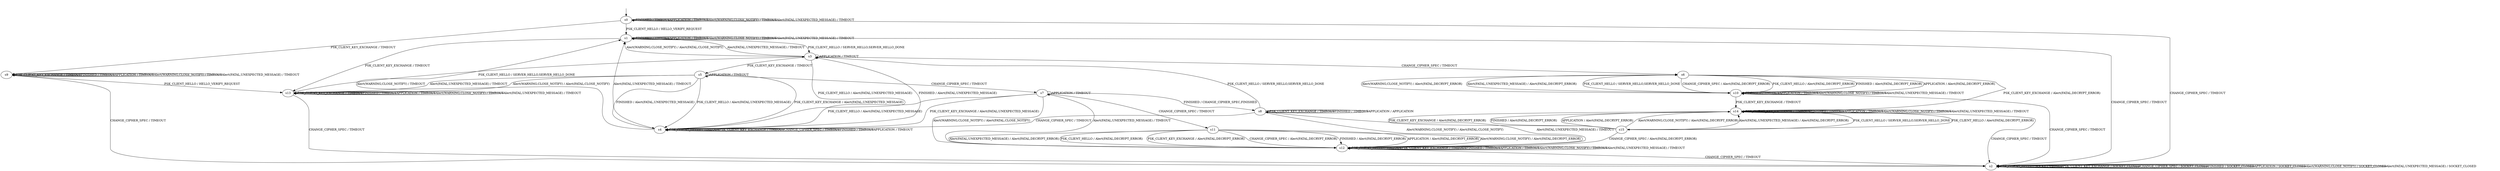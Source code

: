 digraph h2 {
s0 [label="s0"];
s1 [label="s1"];
s2 [label="s2"];
s9 [label="s9"];
s3 [label="s3"];
s13 [label="s13"];
s4 [label="s4"];
s5 [label="s5"];
s6 [label="s6"];
s7 [label="s7"];
s10 [label="s10"];
s14 [label="s14"];
s8 [label="s8"];
s11 [label="s11"];
s12 [label="s12"];
s15 [label="s15"];
s0 -> s1 [label="PSK_CLIENT_HELLO / HELLO_VERIFY_REQUEST"];
s0 -> s9 [label="PSK_CLIENT_KEY_EXCHANGE / TIMEOUT"];
s0 -> s2 [label="CHANGE_CIPHER_SPEC / TIMEOUT"];
s0 -> s0 [label="FINISHED / TIMEOUT"];
s0 -> s0 [label="APPLICATION / TIMEOUT"];
s0 -> s0 [label="Alert(WARNING,CLOSE_NOTIFY) / TIMEOUT"];
s0 -> s0 [label="Alert(FATAL,UNEXPECTED_MESSAGE) / TIMEOUT"];
s1 -> s3 [label="PSK_CLIENT_HELLO / SERVER_HELLO,SERVER_HELLO_DONE"];
s1 -> s13 [label="PSK_CLIENT_KEY_EXCHANGE / TIMEOUT"];
s1 -> s2 [label="CHANGE_CIPHER_SPEC / TIMEOUT"];
s1 -> s1 [label="FINISHED / TIMEOUT"];
s1 -> s1 [label="APPLICATION / TIMEOUT"];
s1 -> s1 [label="Alert(WARNING,CLOSE_NOTIFY) / TIMEOUT"];
s1 -> s1 [label="Alert(FATAL,UNEXPECTED_MESSAGE) / TIMEOUT"];
s2 -> s2 [label="PSK_CLIENT_HELLO / SOCKET_CLOSED"];
s2 -> s2 [label="PSK_CLIENT_KEY_EXCHANGE / SOCKET_CLOSED"];
s2 -> s2 [label="CHANGE_CIPHER_SPEC / SOCKET_CLOSED"];
s2 -> s2 [label="FINISHED / SOCKET_CLOSED"];
s2 -> s2 [label="APPLICATION / SOCKET_CLOSED"];
s2 -> s2 [label="Alert(WARNING,CLOSE_NOTIFY) / SOCKET_CLOSED"];
s2 -> s2 [label="Alert(FATAL,UNEXPECTED_MESSAGE) / SOCKET_CLOSED"];
s9 -> s13 [label="PSK_CLIENT_HELLO / HELLO_VERIFY_REQUEST"];
s9 -> s9 [label="PSK_CLIENT_KEY_EXCHANGE / TIMEOUT"];
s9 -> s2 [label="CHANGE_CIPHER_SPEC / TIMEOUT"];
s9 -> s9 [label="FINISHED / TIMEOUT"];
s9 -> s9 [label="APPLICATION / TIMEOUT"];
s9 -> s9 [label="Alert(WARNING,CLOSE_NOTIFY) / TIMEOUT"];
s9 -> s9 [label="Alert(FATAL,UNEXPECTED_MESSAGE) / TIMEOUT"];
s3 -> s4 [label="PSK_CLIENT_HELLO / Alert(FATAL,UNEXPECTED_MESSAGE)"];
s3 -> s5 [label="PSK_CLIENT_KEY_EXCHANGE / TIMEOUT"];
s3 -> s6 [label="CHANGE_CIPHER_SPEC / TIMEOUT"];
s3 -> s4 [label="FINISHED / Alert(FATAL,UNEXPECTED_MESSAGE)"];
s3 -> s3 [label="APPLICATION / TIMEOUT"];
s3 -> s1 [label="Alert(WARNING,CLOSE_NOTIFY) / Alert(FATAL,CLOSE_NOTIFY)"];
s3 -> s1 [label="Alert(FATAL,UNEXPECTED_MESSAGE) / TIMEOUT"];
s13 -> s3 [label="PSK_CLIENT_HELLO / SERVER_HELLO,SERVER_HELLO_DONE"];
s13 -> s13 [label="PSK_CLIENT_KEY_EXCHANGE / TIMEOUT"];
s13 -> s2 [label="CHANGE_CIPHER_SPEC / TIMEOUT"];
s13 -> s13 [label="FINISHED / TIMEOUT"];
s13 -> s13 [label="APPLICATION / TIMEOUT"];
s13 -> s13 [label="Alert(WARNING,CLOSE_NOTIFY) / TIMEOUT"];
s13 -> s13 [label="Alert(FATAL,UNEXPECTED_MESSAGE) / TIMEOUT"];
s4 -> s4 [label="PSK_CLIENT_HELLO / TIMEOUT"];
s4 -> s4 [label="PSK_CLIENT_KEY_EXCHANGE / TIMEOUT"];
s4 -> s4 [label="CHANGE_CIPHER_SPEC / TIMEOUT"];
s4 -> s4 [label="FINISHED / TIMEOUT"];
s4 -> s4 [label="APPLICATION / TIMEOUT"];
s4 -> s1 [label="Alert(WARNING,CLOSE_NOTIFY) / TIMEOUT"];
s4 -> s1 [label="Alert(FATAL,UNEXPECTED_MESSAGE) / TIMEOUT"];
s5 -> s4 [label="PSK_CLIENT_HELLO / Alert(FATAL,UNEXPECTED_MESSAGE)"];
s5 -> s4 [label="PSK_CLIENT_KEY_EXCHANGE / Alert(FATAL,UNEXPECTED_MESSAGE)"];
s5 -> s7 [label="CHANGE_CIPHER_SPEC / TIMEOUT"];
s5 -> s4 [label="FINISHED / Alert(FATAL,UNEXPECTED_MESSAGE)"];
s5 -> s5 [label="APPLICATION / TIMEOUT"];
s5 -> s13 [label="Alert(WARNING,CLOSE_NOTIFY) / Alert(FATAL,CLOSE_NOTIFY)"];
s5 -> s13 [label="Alert(FATAL,UNEXPECTED_MESSAGE) / TIMEOUT"];
s6 -> s10 [label="PSK_CLIENT_HELLO / Alert(FATAL,DECRYPT_ERROR)"];
s6 -> s14 [label="PSK_CLIENT_KEY_EXCHANGE / Alert(FATAL,DECRYPT_ERROR)"];
s6 -> s10 [label="CHANGE_CIPHER_SPEC / Alert(FATAL,DECRYPT_ERROR)"];
s6 -> s10 [label="FINISHED / Alert(FATAL,DECRYPT_ERROR)"];
s6 -> s10 [label="APPLICATION / Alert(FATAL,DECRYPT_ERROR)"];
s6 -> s10 [label="Alert(WARNING,CLOSE_NOTIFY) / Alert(FATAL,DECRYPT_ERROR)"];
s6 -> s10 [label="Alert(FATAL,UNEXPECTED_MESSAGE) / Alert(FATAL,DECRYPT_ERROR)"];
s7 -> s4 [label="PSK_CLIENT_HELLO / Alert(FATAL,UNEXPECTED_MESSAGE)"];
s7 -> s4 [label="PSK_CLIENT_KEY_EXCHANGE / Alert(FATAL,UNEXPECTED_MESSAGE)"];
s7 -> s11 [label="CHANGE_CIPHER_SPEC / TIMEOUT"];
s7 -> s8 [label="FINISHED / CHANGE_CIPHER_SPEC,FINISHED"];
s7 -> s7 [label="APPLICATION / TIMEOUT"];
s7 -> s12 [label="Alert(WARNING,CLOSE_NOTIFY) / Alert(FATAL,CLOSE_NOTIFY)"];
s7 -> s12 [label="Alert(FATAL,UNEXPECTED_MESSAGE) / TIMEOUT"];
s10 -> s6 [label="PSK_CLIENT_HELLO / SERVER_HELLO,SERVER_HELLO_DONE"];
s10 -> s14 [label="PSK_CLIENT_KEY_EXCHANGE / TIMEOUT"];
s10 -> s2 [label="CHANGE_CIPHER_SPEC / TIMEOUT"];
s10 -> s10 [label="FINISHED / TIMEOUT"];
s10 -> s10 [label="APPLICATION / TIMEOUT"];
s10 -> s10 [label="Alert(WARNING,CLOSE_NOTIFY) / TIMEOUT"];
s10 -> s10 [label="Alert(FATAL,UNEXPECTED_MESSAGE) / TIMEOUT"];
s14 -> s15 [label="PSK_CLIENT_HELLO / SERVER_HELLO,SERVER_HELLO_DONE"];
s14 -> s14 [label="PSK_CLIENT_KEY_EXCHANGE / TIMEOUT"];
s14 -> s2 [label="CHANGE_CIPHER_SPEC / TIMEOUT"];
s14 -> s14 [label="FINISHED / TIMEOUT"];
s14 -> s14 [label="APPLICATION / TIMEOUT"];
s14 -> s14 [label="Alert(WARNING,CLOSE_NOTIFY) / TIMEOUT"];
s14 -> s14 [label="Alert(FATAL,UNEXPECTED_MESSAGE) / TIMEOUT"];
s8 -> s3 [label="PSK_CLIENT_HELLO / SERVER_HELLO,SERVER_HELLO_DONE"];
s8 -> s8 [label="PSK_CLIENT_KEY_EXCHANGE / TIMEOUT"];
s8 -> s4 [label="CHANGE_CIPHER_SPEC / TIMEOUT"];
s8 -> s8 [label="FINISHED / TIMEOUT"];
s8 -> s8 [label="APPLICATION / APPLICATION"];
s8 -> s12 [label="Alert(WARNING,CLOSE_NOTIFY) / Alert(FATAL,CLOSE_NOTIFY)"];
s8 -> s12 [label="Alert(FATAL,UNEXPECTED_MESSAGE) / TIMEOUT"];
s11 -> s12 [label="PSK_CLIENT_HELLO / Alert(FATAL,DECRYPT_ERROR)"];
s11 -> s12 [label="PSK_CLIENT_KEY_EXCHANGE / Alert(FATAL,DECRYPT_ERROR)"];
s11 -> s12 [label="CHANGE_CIPHER_SPEC / Alert(FATAL,DECRYPT_ERROR)"];
s11 -> s12 [label="FINISHED / Alert(FATAL,DECRYPT_ERROR)"];
s11 -> s12 [label="APPLICATION / Alert(FATAL,DECRYPT_ERROR)"];
s11 -> s12 [label="Alert(WARNING,CLOSE_NOTIFY) / Alert(FATAL,DECRYPT_ERROR)"];
s11 -> s12 [label="Alert(FATAL,UNEXPECTED_MESSAGE) / Alert(FATAL,DECRYPT_ERROR)"];
s12 -> s12 [label="PSK_CLIENT_HELLO / TIMEOUT"];
s12 -> s12 [label="PSK_CLIENT_KEY_EXCHANGE / TIMEOUT"];
s12 -> s2 [label="CHANGE_CIPHER_SPEC / TIMEOUT"];
s12 -> s12 [label="FINISHED / TIMEOUT"];
s12 -> s12 [label="APPLICATION / TIMEOUT"];
s12 -> s12 [label="Alert(WARNING,CLOSE_NOTIFY) / TIMEOUT"];
s12 -> s12 [label="Alert(FATAL,UNEXPECTED_MESSAGE) / TIMEOUT"];
s15 -> s14 [label="PSK_CLIENT_HELLO / Alert(FATAL,DECRYPT_ERROR)"];
s15 -> s14 [label="PSK_CLIENT_KEY_EXCHANGE / Alert(FATAL,DECRYPT_ERROR)"];
s15 -> s12 [label="CHANGE_CIPHER_SPEC / Alert(FATAL,DECRYPT_ERROR)"];
s15 -> s14 [label="FINISHED / Alert(FATAL,DECRYPT_ERROR)"];
s15 -> s14 [label="APPLICATION / Alert(FATAL,DECRYPT_ERROR)"];
s15 -> s14 [label="Alert(WARNING,CLOSE_NOTIFY) / Alert(FATAL,DECRYPT_ERROR)"];
s15 -> s14 [label="Alert(FATAL,UNEXPECTED_MESSAGE) / Alert(FATAL,DECRYPT_ERROR)"];
__start0 [shape=none, label=""];
__start0 -> s0 [label=""];
}
